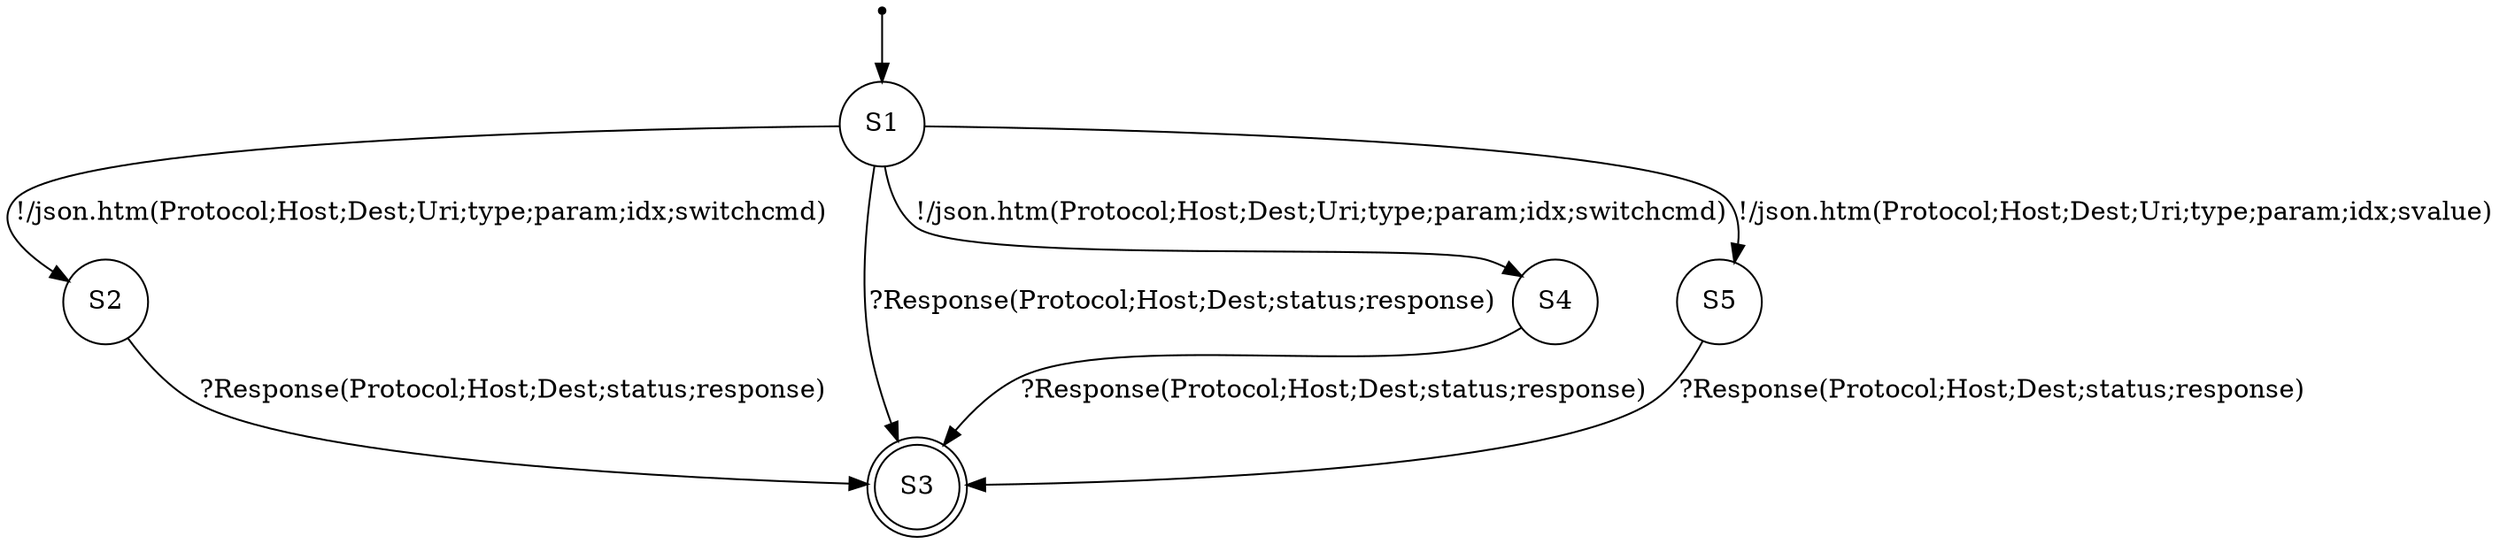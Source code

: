 digraph LTS {
S00[shape=point]
S1[label=S1,shape=circle];
S2[label=S2,shape=circle];
S3[label=S3,shape=doublecircle];
S4[label=S4,shape=circle];
S5[label=S5,shape=circle];
S00 -> S1
S1 -> S2[label ="!/json.htm(Protocol;Host;Dest;Uri;type;param;idx;switchcmd)"];
S1 -> S3[label ="?Response(Protocol;Host;Dest;status;response)"];
S1 -> S4[label ="!/json.htm(Protocol;Host;Dest;Uri;type;param;idx;switchcmd)"];
S1 -> S5[label ="!/json.htm(Protocol;Host;Dest;Uri;type;param;idx;svalue)"];
S2 -> S3[label ="?Response(Protocol;Host;Dest;status;response)"];
S4 -> S3[label ="?Response(Protocol;Host;Dest;status;response)"];
S5 -> S3[label ="?Response(Protocol;Host;Dest;status;response)"];
}
